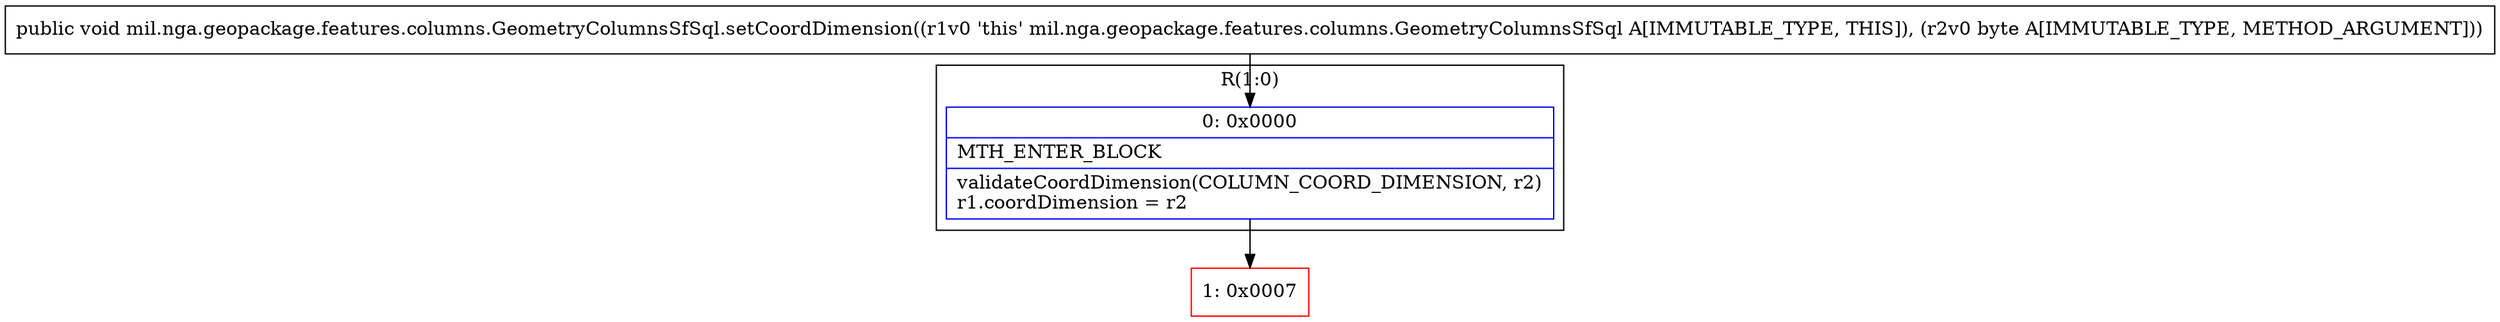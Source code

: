 digraph "CFG formil.nga.geopackage.features.columns.GeometryColumnsSfSql.setCoordDimension(B)V" {
subgraph cluster_Region_1542128480 {
label = "R(1:0)";
node [shape=record,color=blue];
Node_0 [shape=record,label="{0\:\ 0x0000|MTH_ENTER_BLOCK\l|validateCoordDimension(COLUMN_COORD_DIMENSION, r2)\lr1.coordDimension = r2\l}"];
}
Node_1 [shape=record,color=red,label="{1\:\ 0x0007}"];
MethodNode[shape=record,label="{public void mil.nga.geopackage.features.columns.GeometryColumnsSfSql.setCoordDimension((r1v0 'this' mil.nga.geopackage.features.columns.GeometryColumnsSfSql A[IMMUTABLE_TYPE, THIS]), (r2v0 byte A[IMMUTABLE_TYPE, METHOD_ARGUMENT])) }"];
MethodNode -> Node_0;
Node_0 -> Node_1;
}

